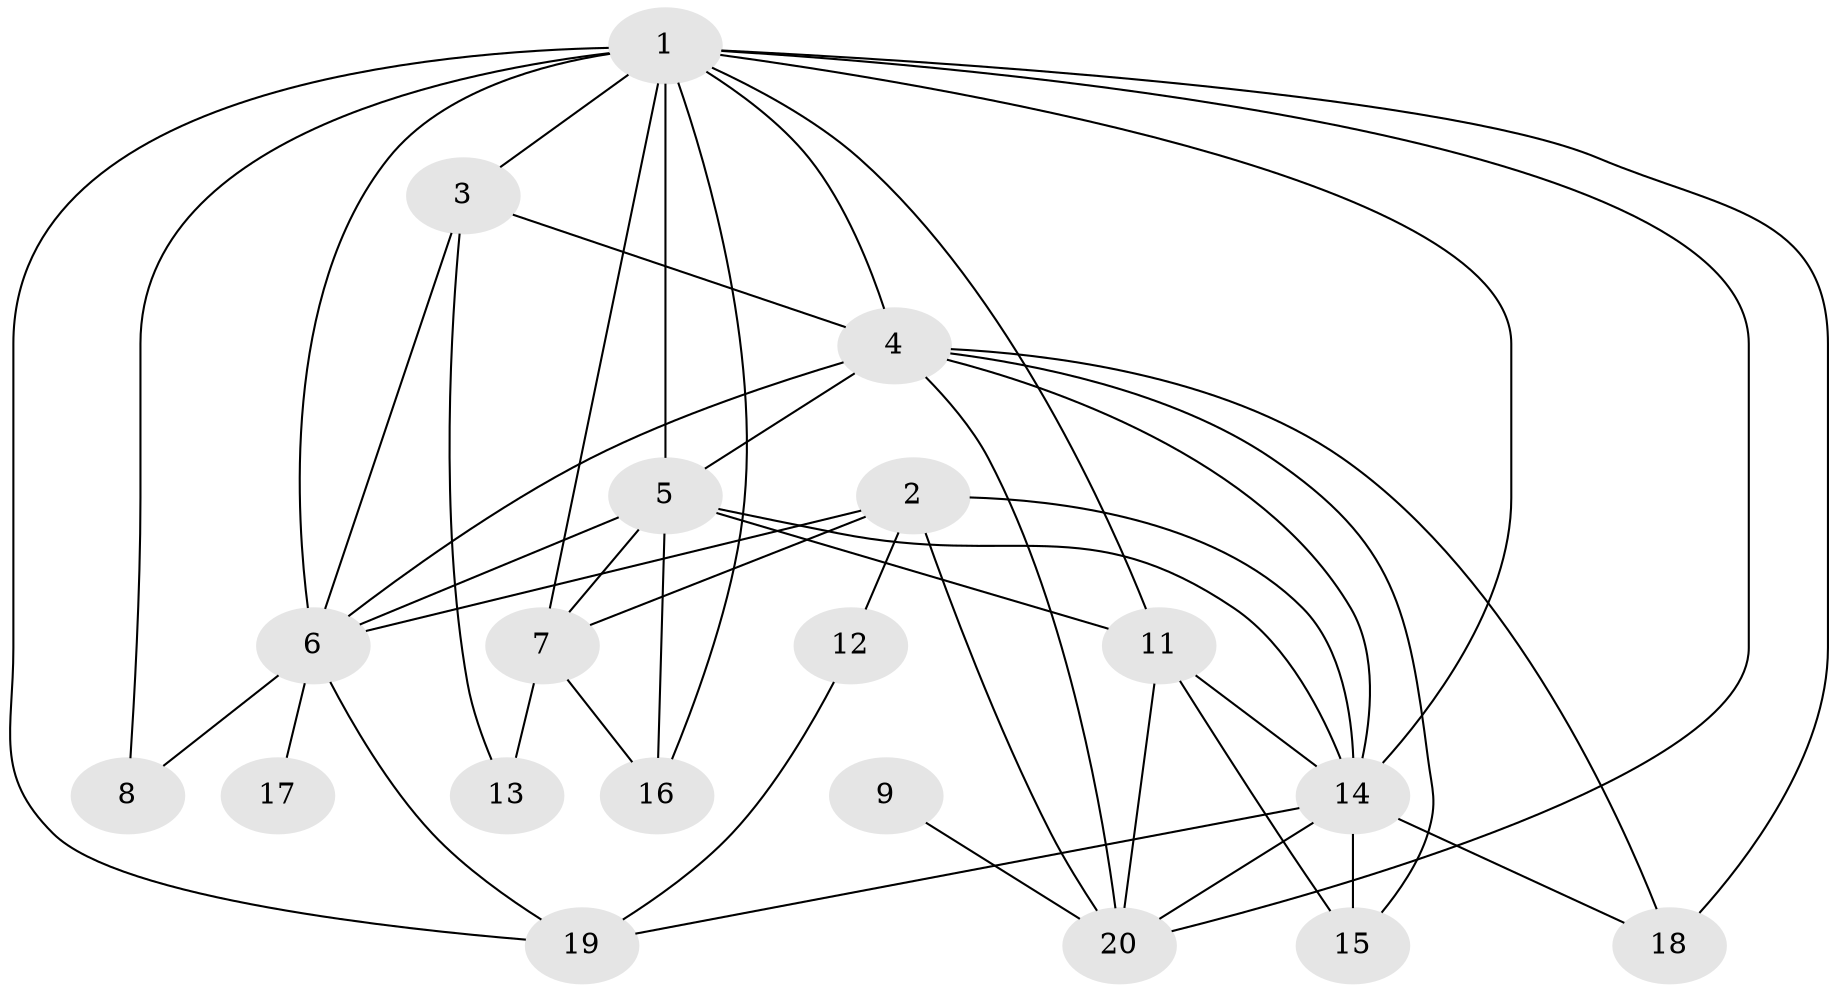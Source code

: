 // original degree distribution, {4: 0.16, 2: 0.2, 6: 0.08, 8: 0.02, 3: 0.3, 1: 0.06, 0: 0.02, 7: 0.08, 5: 0.08}
// Generated by graph-tools (version 1.1) at 2025/47/03/04/25 22:47:53]
// undirected, 19 vertices, 45 edges
graph export_dot {
  node [color=gray90,style=filled];
  1;
  2;
  3;
  4;
  5;
  6;
  7;
  8;
  9;
  11;
  12;
  13;
  14;
  15;
  16;
  17;
  18;
  19;
  20;
  1 -- 3 [weight=3.0];
  1 -- 4 [weight=3.0];
  1 -- 5 [weight=1.0];
  1 -- 6 [weight=2.0];
  1 -- 7 [weight=1.0];
  1 -- 8 [weight=1.0];
  1 -- 11 [weight=1.0];
  1 -- 14 [weight=1.0];
  1 -- 16 [weight=1.0];
  1 -- 18 [weight=1.0];
  1 -- 19 [weight=1.0];
  1 -- 20 [weight=1.0];
  2 -- 6 [weight=1.0];
  2 -- 7 [weight=1.0];
  2 -- 12 [weight=1.0];
  2 -- 14 [weight=2.0];
  2 -- 20 [weight=1.0];
  3 -- 4 [weight=1.0];
  3 -- 6 [weight=2.0];
  3 -- 13 [weight=1.0];
  4 -- 5 [weight=3.0];
  4 -- 6 [weight=1.0];
  4 -- 14 [weight=2.0];
  4 -- 15 [weight=1.0];
  4 -- 18 [weight=2.0];
  4 -- 20 [weight=1.0];
  5 -- 6 [weight=1.0];
  5 -- 7 [weight=1.0];
  5 -- 11 [weight=1.0];
  5 -- 14 [weight=3.0];
  5 -- 16 [weight=1.0];
  6 -- 8 [weight=1.0];
  6 -- 17 [weight=1.0];
  6 -- 19 [weight=1.0];
  7 -- 13 [weight=1.0];
  7 -- 16 [weight=1.0];
  9 -- 20 [weight=1.0];
  11 -- 14 [weight=1.0];
  11 -- 15 [weight=1.0];
  11 -- 20 [weight=1.0];
  12 -- 19 [weight=1.0];
  14 -- 15 [weight=1.0];
  14 -- 18 [weight=1.0];
  14 -- 19 [weight=1.0];
  14 -- 20 [weight=1.0];
}
